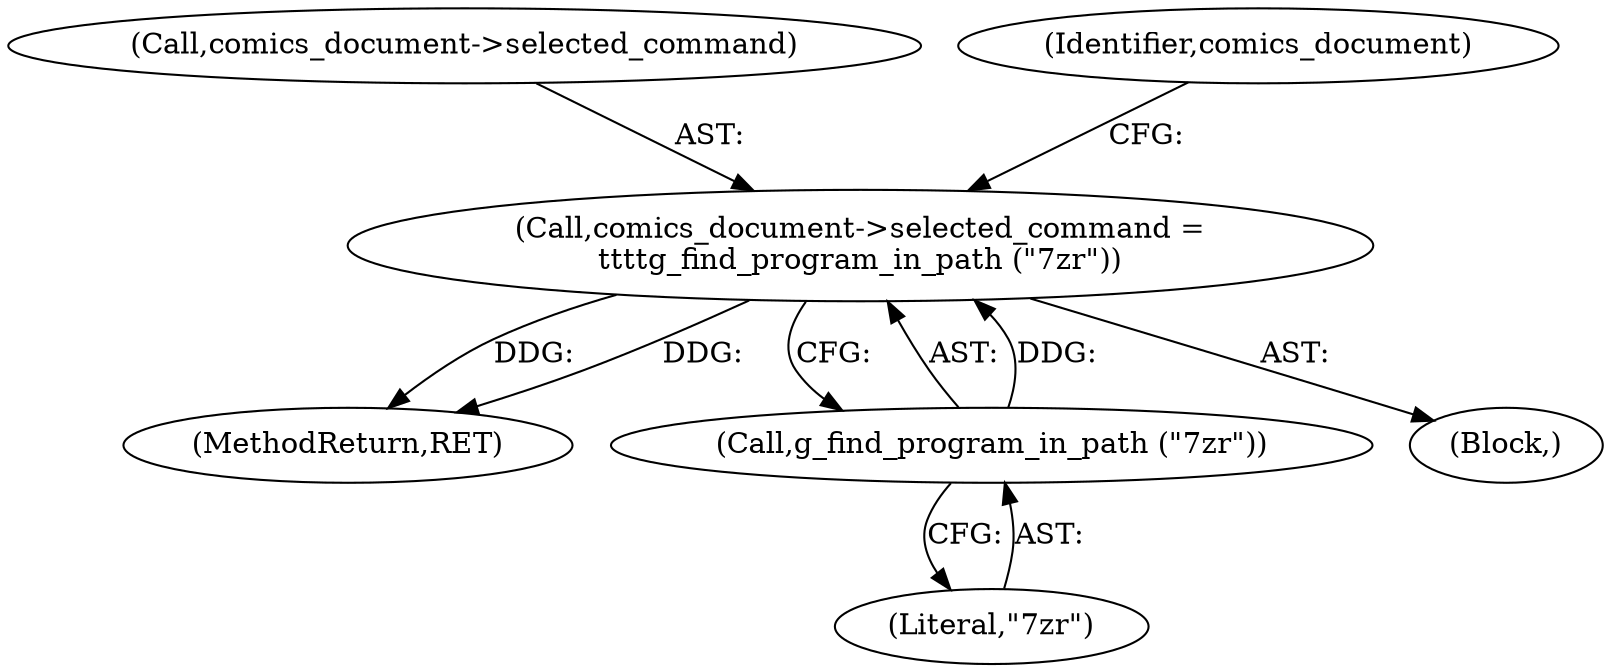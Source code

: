 digraph "0_evince_717df38fd8509bf883b70d680c9b1b3cf36732ee@pointer" {
"1000335" [label="(Call,comics_document->selected_command =\n\t\t\t\tg_find_program_in_path (\"7zr\"))"];
"1000339" [label="(Call,g_find_program_in_path (\"7zr\"))"];
"1000472" [label="(MethodReturn,RET)"];
"1000334" [label="(Block,)"];
"1000336" [label="(Call,comics_document->selected_command)"];
"1000339" [label="(Call,g_find_program_in_path (\"7zr\"))"];
"1000340" [label="(Literal,\"7zr\")"];
"1000343" [label="(Identifier,comics_document)"];
"1000335" [label="(Call,comics_document->selected_command =\n\t\t\t\tg_find_program_in_path (\"7zr\"))"];
"1000335" -> "1000334"  [label="AST: "];
"1000335" -> "1000339"  [label="CFG: "];
"1000336" -> "1000335"  [label="AST: "];
"1000339" -> "1000335"  [label="AST: "];
"1000343" -> "1000335"  [label="CFG: "];
"1000335" -> "1000472"  [label="DDG: "];
"1000335" -> "1000472"  [label="DDG: "];
"1000339" -> "1000335"  [label="DDG: "];
"1000339" -> "1000340"  [label="CFG: "];
"1000340" -> "1000339"  [label="AST: "];
}
